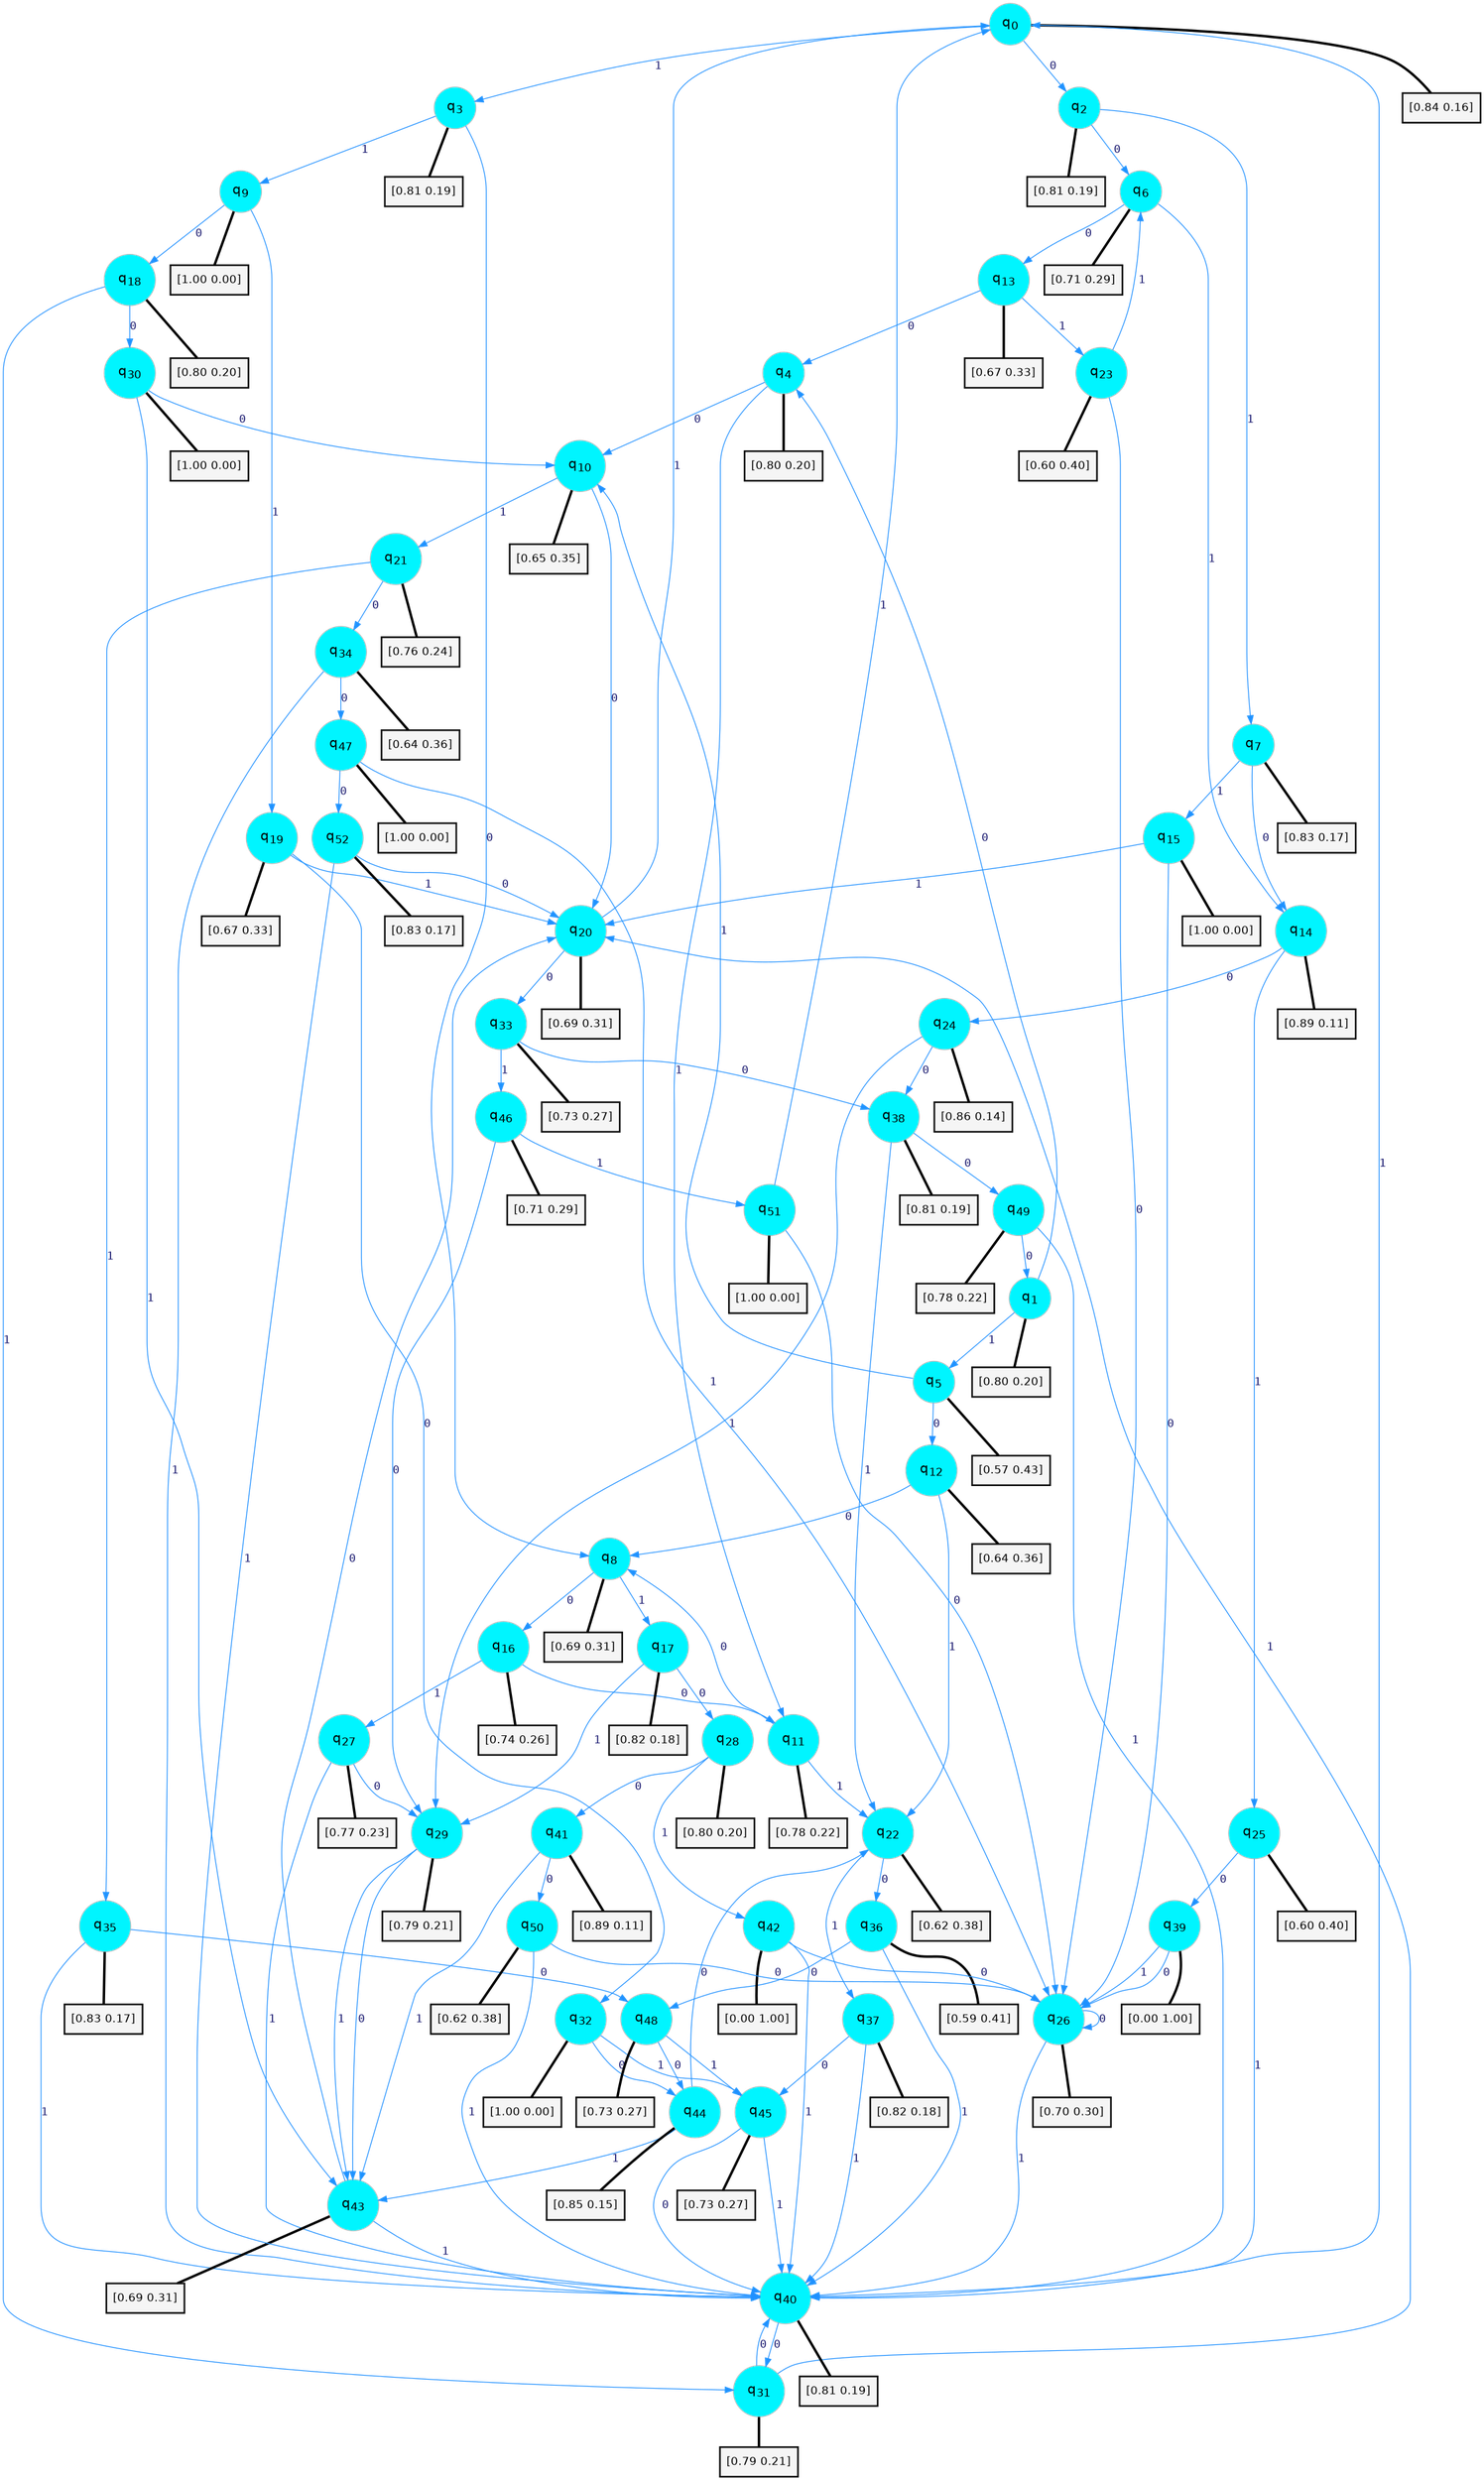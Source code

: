 digraph G {
graph [
bgcolor=transparent, dpi=300, rankdir=TD, size="40,25"];
node [
color=gray, fillcolor=turquoise1, fontcolor=black, fontname=Helvetica, fontsize=16, fontweight=bold, shape=circle, style=filled];
edge [
arrowsize=1, color=dodgerblue1, fontcolor=midnightblue, fontname=courier, fontweight=bold, penwidth=1, style=solid, weight=20];
0[label=<q<SUB>0</SUB>>];
1[label=<q<SUB>1</SUB>>];
2[label=<q<SUB>2</SUB>>];
3[label=<q<SUB>3</SUB>>];
4[label=<q<SUB>4</SUB>>];
5[label=<q<SUB>5</SUB>>];
6[label=<q<SUB>6</SUB>>];
7[label=<q<SUB>7</SUB>>];
8[label=<q<SUB>8</SUB>>];
9[label=<q<SUB>9</SUB>>];
10[label=<q<SUB>10</SUB>>];
11[label=<q<SUB>11</SUB>>];
12[label=<q<SUB>12</SUB>>];
13[label=<q<SUB>13</SUB>>];
14[label=<q<SUB>14</SUB>>];
15[label=<q<SUB>15</SUB>>];
16[label=<q<SUB>16</SUB>>];
17[label=<q<SUB>17</SUB>>];
18[label=<q<SUB>18</SUB>>];
19[label=<q<SUB>19</SUB>>];
20[label=<q<SUB>20</SUB>>];
21[label=<q<SUB>21</SUB>>];
22[label=<q<SUB>22</SUB>>];
23[label=<q<SUB>23</SUB>>];
24[label=<q<SUB>24</SUB>>];
25[label=<q<SUB>25</SUB>>];
26[label=<q<SUB>26</SUB>>];
27[label=<q<SUB>27</SUB>>];
28[label=<q<SUB>28</SUB>>];
29[label=<q<SUB>29</SUB>>];
30[label=<q<SUB>30</SUB>>];
31[label=<q<SUB>31</SUB>>];
32[label=<q<SUB>32</SUB>>];
33[label=<q<SUB>33</SUB>>];
34[label=<q<SUB>34</SUB>>];
35[label=<q<SUB>35</SUB>>];
36[label=<q<SUB>36</SUB>>];
37[label=<q<SUB>37</SUB>>];
38[label=<q<SUB>38</SUB>>];
39[label=<q<SUB>39</SUB>>];
40[label=<q<SUB>40</SUB>>];
41[label=<q<SUB>41</SUB>>];
42[label=<q<SUB>42</SUB>>];
43[label=<q<SUB>43</SUB>>];
44[label=<q<SUB>44</SUB>>];
45[label=<q<SUB>45</SUB>>];
46[label=<q<SUB>46</SUB>>];
47[label=<q<SUB>47</SUB>>];
48[label=<q<SUB>48</SUB>>];
49[label=<q<SUB>49</SUB>>];
50[label=<q<SUB>50</SUB>>];
51[label=<q<SUB>51</SUB>>];
52[label=<q<SUB>52</SUB>>];
53[label="[0.84 0.16]", shape=box,fontcolor=black, fontname=Helvetica, fontsize=14, penwidth=2, fillcolor=whitesmoke,color=black];
54[label="[0.80 0.20]", shape=box,fontcolor=black, fontname=Helvetica, fontsize=14, penwidth=2, fillcolor=whitesmoke,color=black];
55[label="[0.81 0.19]", shape=box,fontcolor=black, fontname=Helvetica, fontsize=14, penwidth=2, fillcolor=whitesmoke,color=black];
56[label="[0.81 0.19]", shape=box,fontcolor=black, fontname=Helvetica, fontsize=14, penwidth=2, fillcolor=whitesmoke,color=black];
57[label="[0.80 0.20]", shape=box,fontcolor=black, fontname=Helvetica, fontsize=14, penwidth=2, fillcolor=whitesmoke,color=black];
58[label="[0.57 0.43]", shape=box,fontcolor=black, fontname=Helvetica, fontsize=14, penwidth=2, fillcolor=whitesmoke,color=black];
59[label="[0.71 0.29]", shape=box,fontcolor=black, fontname=Helvetica, fontsize=14, penwidth=2, fillcolor=whitesmoke,color=black];
60[label="[0.83 0.17]", shape=box,fontcolor=black, fontname=Helvetica, fontsize=14, penwidth=2, fillcolor=whitesmoke,color=black];
61[label="[0.69 0.31]", shape=box,fontcolor=black, fontname=Helvetica, fontsize=14, penwidth=2, fillcolor=whitesmoke,color=black];
62[label="[1.00 0.00]", shape=box,fontcolor=black, fontname=Helvetica, fontsize=14, penwidth=2, fillcolor=whitesmoke,color=black];
63[label="[0.65 0.35]", shape=box,fontcolor=black, fontname=Helvetica, fontsize=14, penwidth=2, fillcolor=whitesmoke,color=black];
64[label="[0.78 0.22]", shape=box,fontcolor=black, fontname=Helvetica, fontsize=14, penwidth=2, fillcolor=whitesmoke,color=black];
65[label="[0.64 0.36]", shape=box,fontcolor=black, fontname=Helvetica, fontsize=14, penwidth=2, fillcolor=whitesmoke,color=black];
66[label="[0.67 0.33]", shape=box,fontcolor=black, fontname=Helvetica, fontsize=14, penwidth=2, fillcolor=whitesmoke,color=black];
67[label="[0.89 0.11]", shape=box,fontcolor=black, fontname=Helvetica, fontsize=14, penwidth=2, fillcolor=whitesmoke,color=black];
68[label="[1.00 0.00]", shape=box,fontcolor=black, fontname=Helvetica, fontsize=14, penwidth=2, fillcolor=whitesmoke,color=black];
69[label="[0.74 0.26]", shape=box,fontcolor=black, fontname=Helvetica, fontsize=14, penwidth=2, fillcolor=whitesmoke,color=black];
70[label="[0.82 0.18]", shape=box,fontcolor=black, fontname=Helvetica, fontsize=14, penwidth=2, fillcolor=whitesmoke,color=black];
71[label="[0.80 0.20]", shape=box,fontcolor=black, fontname=Helvetica, fontsize=14, penwidth=2, fillcolor=whitesmoke,color=black];
72[label="[0.67 0.33]", shape=box,fontcolor=black, fontname=Helvetica, fontsize=14, penwidth=2, fillcolor=whitesmoke,color=black];
73[label="[0.69 0.31]", shape=box,fontcolor=black, fontname=Helvetica, fontsize=14, penwidth=2, fillcolor=whitesmoke,color=black];
74[label="[0.76 0.24]", shape=box,fontcolor=black, fontname=Helvetica, fontsize=14, penwidth=2, fillcolor=whitesmoke,color=black];
75[label="[0.62 0.38]", shape=box,fontcolor=black, fontname=Helvetica, fontsize=14, penwidth=2, fillcolor=whitesmoke,color=black];
76[label="[0.60 0.40]", shape=box,fontcolor=black, fontname=Helvetica, fontsize=14, penwidth=2, fillcolor=whitesmoke,color=black];
77[label="[0.86 0.14]", shape=box,fontcolor=black, fontname=Helvetica, fontsize=14, penwidth=2, fillcolor=whitesmoke,color=black];
78[label="[0.60 0.40]", shape=box,fontcolor=black, fontname=Helvetica, fontsize=14, penwidth=2, fillcolor=whitesmoke,color=black];
79[label="[0.70 0.30]", shape=box,fontcolor=black, fontname=Helvetica, fontsize=14, penwidth=2, fillcolor=whitesmoke,color=black];
80[label="[0.77 0.23]", shape=box,fontcolor=black, fontname=Helvetica, fontsize=14, penwidth=2, fillcolor=whitesmoke,color=black];
81[label="[0.80 0.20]", shape=box,fontcolor=black, fontname=Helvetica, fontsize=14, penwidth=2, fillcolor=whitesmoke,color=black];
82[label="[0.79 0.21]", shape=box,fontcolor=black, fontname=Helvetica, fontsize=14, penwidth=2, fillcolor=whitesmoke,color=black];
83[label="[1.00 0.00]", shape=box,fontcolor=black, fontname=Helvetica, fontsize=14, penwidth=2, fillcolor=whitesmoke,color=black];
84[label="[0.79 0.21]", shape=box,fontcolor=black, fontname=Helvetica, fontsize=14, penwidth=2, fillcolor=whitesmoke,color=black];
85[label="[1.00 0.00]", shape=box,fontcolor=black, fontname=Helvetica, fontsize=14, penwidth=2, fillcolor=whitesmoke,color=black];
86[label="[0.73 0.27]", shape=box,fontcolor=black, fontname=Helvetica, fontsize=14, penwidth=2, fillcolor=whitesmoke,color=black];
87[label="[0.64 0.36]", shape=box,fontcolor=black, fontname=Helvetica, fontsize=14, penwidth=2, fillcolor=whitesmoke,color=black];
88[label="[0.83 0.17]", shape=box,fontcolor=black, fontname=Helvetica, fontsize=14, penwidth=2, fillcolor=whitesmoke,color=black];
89[label="[0.59 0.41]", shape=box,fontcolor=black, fontname=Helvetica, fontsize=14, penwidth=2, fillcolor=whitesmoke,color=black];
90[label="[0.82 0.18]", shape=box,fontcolor=black, fontname=Helvetica, fontsize=14, penwidth=2, fillcolor=whitesmoke,color=black];
91[label="[0.81 0.19]", shape=box,fontcolor=black, fontname=Helvetica, fontsize=14, penwidth=2, fillcolor=whitesmoke,color=black];
92[label="[0.00 1.00]", shape=box,fontcolor=black, fontname=Helvetica, fontsize=14, penwidth=2, fillcolor=whitesmoke,color=black];
93[label="[0.81 0.19]", shape=box,fontcolor=black, fontname=Helvetica, fontsize=14, penwidth=2, fillcolor=whitesmoke,color=black];
94[label="[0.89 0.11]", shape=box,fontcolor=black, fontname=Helvetica, fontsize=14, penwidth=2, fillcolor=whitesmoke,color=black];
95[label="[0.00 1.00]", shape=box,fontcolor=black, fontname=Helvetica, fontsize=14, penwidth=2, fillcolor=whitesmoke,color=black];
96[label="[0.69 0.31]", shape=box,fontcolor=black, fontname=Helvetica, fontsize=14, penwidth=2, fillcolor=whitesmoke,color=black];
97[label="[0.85 0.15]", shape=box,fontcolor=black, fontname=Helvetica, fontsize=14, penwidth=2, fillcolor=whitesmoke,color=black];
98[label="[0.73 0.27]", shape=box,fontcolor=black, fontname=Helvetica, fontsize=14, penwidth=2, fillcolor=whitesmoke,color=black];
99[label="[0.71 0.29]", shape=box,fontcolor=black, fontname=Helvetica, fontsize=14, penwidth=2, fillcolor=whitesmoke,color=black];
100[label="[1.00 0.00]", shape=box,fontcolor=black, fontname=Helvetica, fontsize=14, penwidth=2, fillcolor=whitesmoke,color=black];
101[label="[0.73 0.27]", shape=box,fontcolor=black, fontname=Helvetica, fontsize=14, penwidth=2, fillcolor=whitesmoke,color=black];
102[label="[0.78 0.22]", shape=box,fontcolor=black, fontname=Helvetica, fontsize=14, penwidth=2, fillcolor=whitesmoke,color=black];
103[label="[0.62 0.38]", shape=box,fontcolor=black, fontname=Helvetica, fontsize=14, penwidth=2, fillcolor=whitesmoke,color=black];
104[label="[1.00 0.00]", shape=box,fontcolor=black, fontname=Helvetica, fontsize=14, penwidth=2, fillcolor=whitesmoke,color=black];
105[label="[0.83 0.17]", shape=box,fontcolor=black, fontname=Helvetica, fontsize=14, penwidth=2, fillcolor=whitesmoke,color=black];
0->2 [label=0];
0->3 [label=1];
0->53 [arrowhead=none, penwidth=3,color=black];
1->4 [label=0];
1->5 [label=1];
1->54 [arrowhead=none, penwidth=3,color=black];
2->6 [label=0];
2->7 [label=1];
2->55 [arrowhead=none, penwidth=3,color=black];
3->8 [label=0];
3->9 [label=1];
3->56 [arrowhead=none, penwidth=3,color=black];
4->10 [label=0];
4->11 [label=1];
4->57 [arrowhead=none, penwidth=3,color=black];
5->12 [label=0];
5->10 [label=1];
5->58 [arrowhead=none, penwidth=3,color=black];
6->13 [label=0];
6->14 [label=1];
6->59 [arrowhead=none, penwidth=3,color=black];
7->14 [label=0];
7->15 [label=1];
7->60 [arrowhead=none, penwidth=3,color=black];
8->16 [label=0];
8->17 [label=1];
8->61 [arrowhead=none, penwidth=3,color=black];
9->18 [label=0];
9->19 [label=1];
9->62 [arrowhead=none, penwidth=3,color=black];
10->20 [label=0];
10->21 [label=1];
10->63 [arrowhead=none, penwidth=3,color=black];
11->8 [label=0];
11->22 [label=1];
11->64 [arrowhead=none, penwidth=3,color=black];
12->8 [label=0];
12->22 [label=1];
12->65 [arrowhead=none, penwidth=3,color=black];
13->4 [label=0];
13->23 [label=1];
13->66 [arrowhead=none, penwidth=3,color=black];
14->24 [label=0];
14->25 [label=1];
14->67 [arrowhead=none, penwidth=3,color=black];
15->26 [label=0];
15->20 [label=1];
15->68 [arrowhead=none, penwidth=3,color=black];
16->11 [label=0];
16->27 [label=1];
16->69 [arrowhead=none, penwidth=3,color=black];
17->28 [label=0];
17->29 [label=1];
17->70 [arrowhead=none, penwidth=3,color=black];
18->30 [label=0];
18->31 [label=1];
18->71 [arrowhead=none, penwidth=3,color=black];
19->32 [label=0];
19->20 [label=1];
19->72 [arrowhead=none, penwidth=3,color=black];
20->33 [label=0];
20->0 [label=1];
20->73 [arrowhead=none, penwidth=3,color=black];
21->34 [label=0];
21->35 [label=1];
21->74 [arrowhead=none, penwidth=3,color=black];
22->36 [label=0];
22->37 [label=1];
22->75 [arrowhead=none, penwidth=3,color=black];
23->26 [label=0];
23->6 [label=1];
23->76 [arrowhead=none, penwidth=3,color=black];
24->38 [label=0];
24->29 [label=1];
24->77 [arrowhead=none, penwidth=3,color=black];
25->39 [label=0];
25->40 [label=1];
25->78 [arrowhead=none, penwidth=3,color=black];
26->26 [label=0];
26->40 [label=1];
26->79 [arrowhead=none, penwidth=3,color=black];
27->29 [label=0];
27->40 [label=1];
27->80 [arrowhead=none, penwidth=3,color=black];
28->41 [label=0];
28->42 [label=1];
28->81 [arrowhead=none, penwidth=3,color=black];
29->43 [label=0];
29->43 [label=1];
29->82 [arrowhead=none, penwidth=3,color=black];
30->10 [label=0];
30->43 [label=1];
30->83 [arrowhead=none, penwidth=3,color=black];
31->40 [label=0];
31->20 [label=1];
31->84 [arrowhead=none, penwidth=3,color=black];
32->44 [label=0];
32->45 [label=1];
32->85 [arrowhead=none, penwidth=3,color=black];
33->38 [label=0];
33->46 [label=1];
33->86 [arrowhead=none, penwidth=3,color=black];
34->47 [label=0];
34->40 [label=1];
34->87 [arrowhead=none, penwidth=3,color=black];
35->48 [label=0];
35->40 [label=1];
35->88 [arrowhead=none, penwidth=3,color=black];
36->48 [label=0];
36->40 [label=1];
36->89 [arrowhead=none, penwidth=3,color=black];
37->45 [label=0];
37->40 [label=1];
37->90 [arrowhead=none, penwidth=3,color=black];
38->49 [label=0];
38->22 [label=1];
38->91 [arrowhead=none, penwidth=3,color=black];
39->26 [label=0];
39->26 [label=1];
39->92 [arrowhead=none, penwidth=3,color=black];
40->31 [label=0];
40->0 [label=1];
40->93 [arrowhead=none, penwidth=3,color=black];
41->50 [label=0];
41->43 [label=1];
41->94 [arrowhead=none, penwidth=3,color=black];
42->26 [label=0];
42->40 [label=1];
42->95 [arrowhead=none, penwidth=3,color=black];
43->20 [label=0];
43->40 [label=1];
43->96 [arrowhead=none, penwidth=3,color=black];
44->22 [label=0];
44->43 [label=1];
44->97 [arrowhead=none, penwidth=3,color=black];
45->40 [label=0];
45->40 [label=1];
45->98 [arrowhead=none, penwidth=3,color=black];
46->29 [label=0];
46->51 [label=1];
46->99 [arrowhead=none, penwidth=3,color=black];
47->52 [label=0];
47->26 [label=1];
47->100 [arrowhead=none, penwidth=3,color=black];
48->44 [label=0];
48->45 [label=1];
48->101 [arrowhead=none, penwidth=3,color=black];
49->1 [label=0];
49->40 [label=1];
49->102 [arrowhead=none, penwidth=3,color=black];
50->26 [label=0];
50->40 [label=1];
50->103 [arrowhead=none, penwidth=3,color=black];
51->26 [label=0];
51->0 [label=1];
51->104 [arrowhead=none, penwidth=3,color=black];
52->20 [label=0];
52->40 [label=1];
52->105 [arrowhead=none, penwidth=3,color=black];
}
